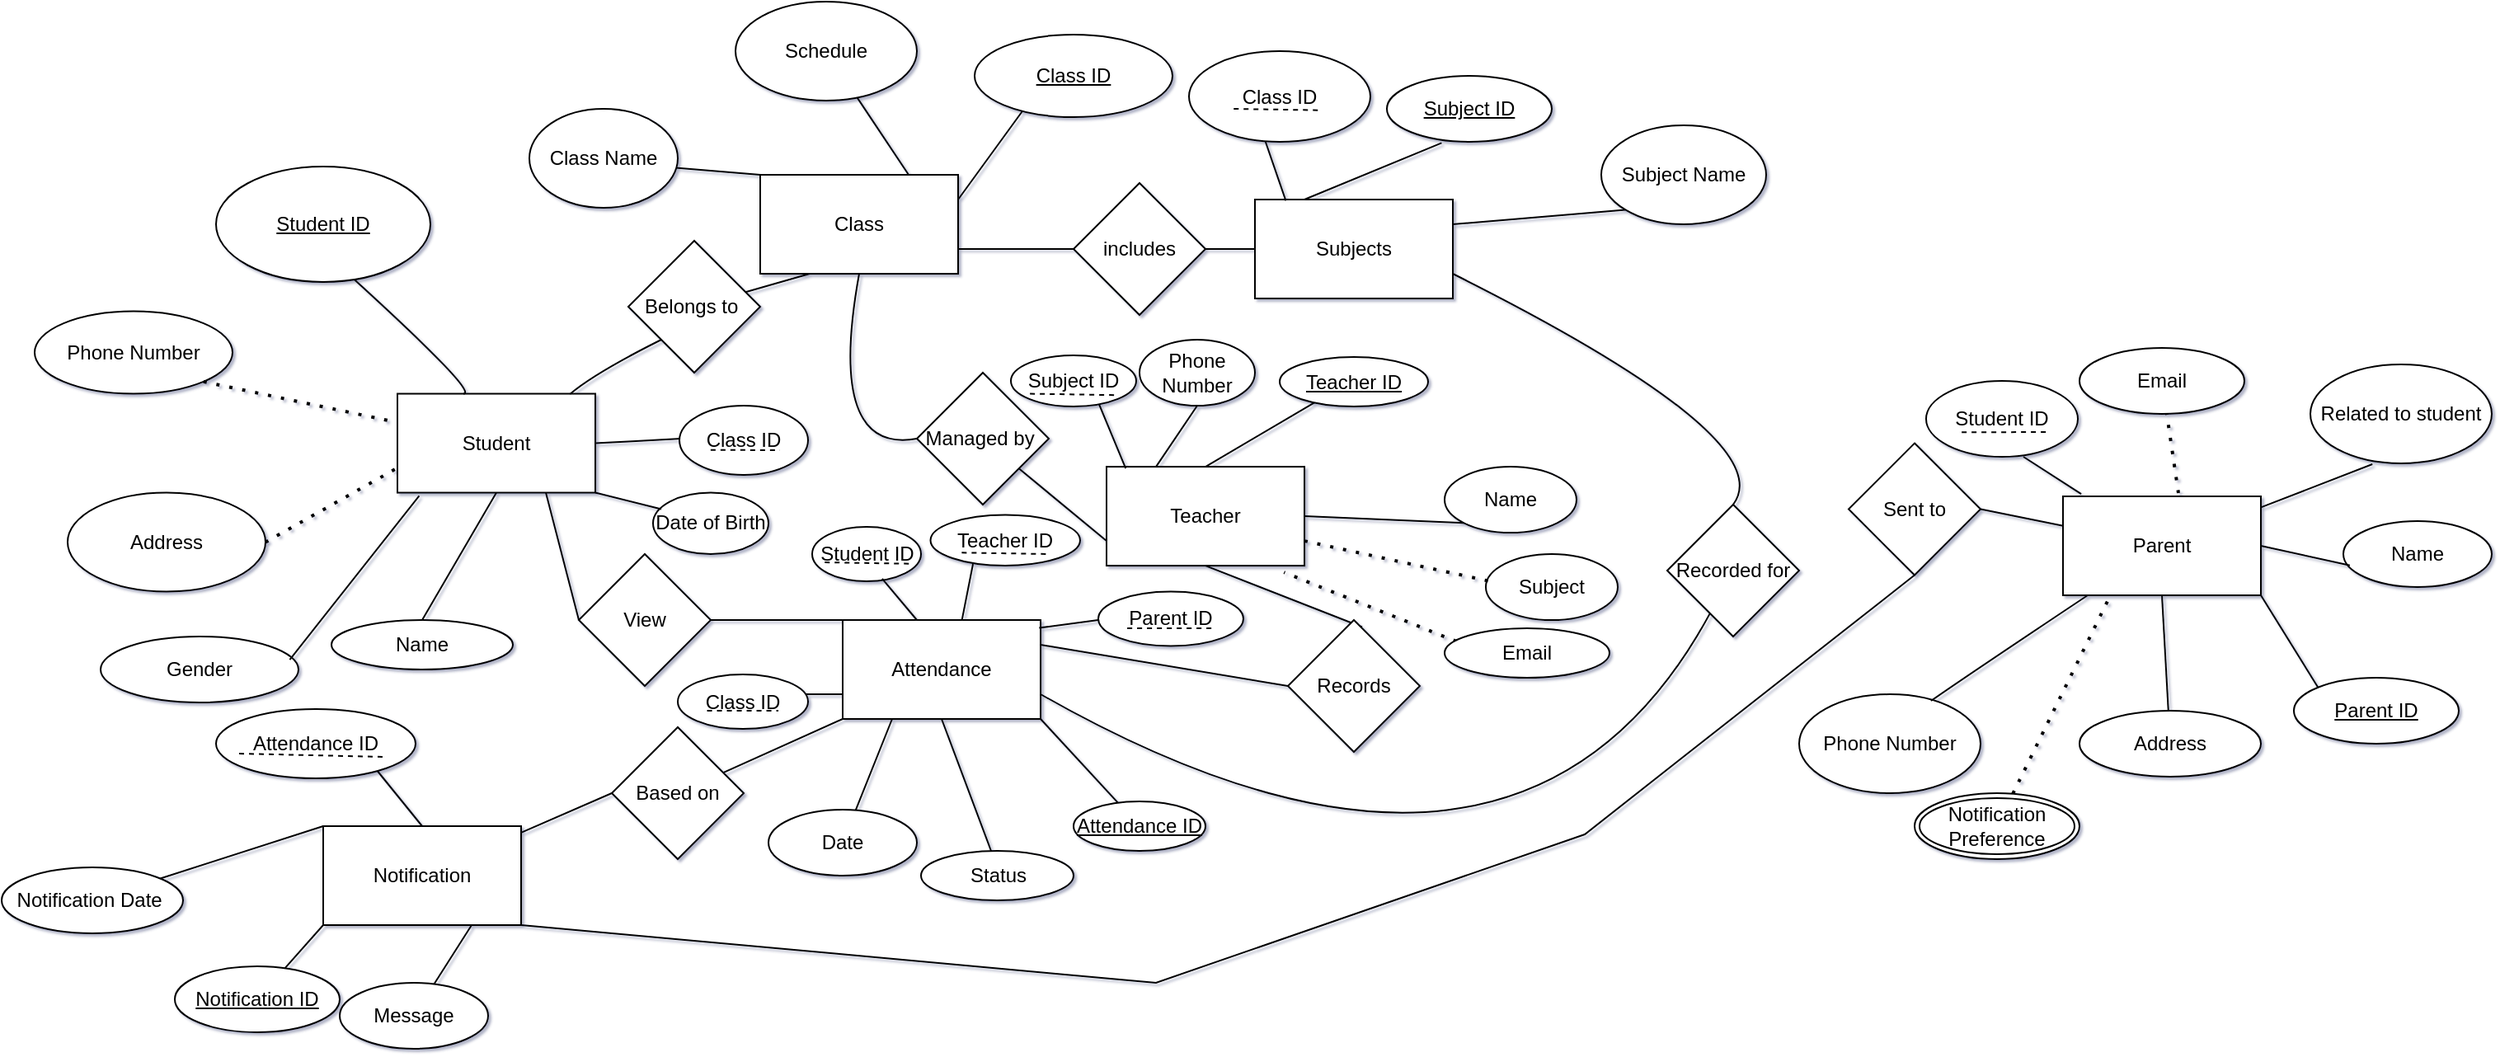 <mxfile version="25.0.1">
  <diagram id="R2lEEEUBdFMjLlhIrx00" name="Page-1">
    <mxGraphModel dx="1400" dy="1383" grid="1" gridSize="11" guides="1" tooltips="1" connect="1" arrows="1" fold="1" page="1" pageScale="1" pageWidth="1100" pageHeight="850" background="#ffffff" math="0" shadow="1" extFonts="Permanent Marker^https://fonts.googleapis.com/css?family=Permanent+Marker">
      <root>
        <mxCell id="0" />
        <mxCell id="1" parent="0" />
        <mxCell id="vnztrK7J7rnF9cLqEmY3-1" value="Student" style="rounded=0;whiteSpace=wrap;html=1;" parent="1" vertex="1">
          <mxGeometry x="400" y="-247.23" width="120" height="60" as="geometry" />
        </mxCell>
        <mxCell id="vnztrK7J7rnF9cLqEmY3-3" value="Gender" style="ellipse;whiteSpace=wrap;html=1;" parent="1" vertex="1">
          <mxGeometry x="220" y="-100" width="120" height="40" as="geometry" />
        </mxCell>
        <mxCell id="vnztrK7J7rnF9cLqEmY3-4" value="Name" style="ellipse;whiteSpace=wrap;html=1;" parent="1" vertex="1">
          <mxGeometry x="360" y="-110" width="110" height="30" as="geometry" />
        </mxCell>
        <mxCell id="vnztrK7J7rnF9cLqEmY3-5" value="Address" style="ellipse;whiteSpace=wrap;html=1;" parent="1" vertex="1">
          <mxGeometry x="200" y="-187.23" width="120" height="60" as="geometry" />
        </mxCell>
        <mxCell id="vnztrK7J7rnF9cLqEmY3-8" value="Date of Birth" style="ellipse;whiteSpace=wrap;html=1;" parent="1" vertex="1">
          <mxGeometry x="555" y="-187.23" width="70" height="37.23" as="geometry" />
        </mxCell>
        <mxCell id="vnztrK7J7rnF9cLqEmY3-13" value="" style="endArrow=none;html=1;rounded=0;fontSize=12;startSize=8;endSize=8;curved=1;entryX=0.956;entryY=0.351;entryDx=0;entryDy=0;entryPerimeter=0;exitX=0.11;exitY=1.031;exitDx=0;exitDy=0;exitPerimeter=0;" parent="1" source="vnztrK7J7rnF9cLqEmY3-1" target="vnztrK7J7rnF9cLqEmY3-3" edge="1">
          <mxGeometry width="50" height="50" relative="1" as="geometry">
            <mxPoint x="620" y="240" as="sourcePoint" />
            <mxPoint x="670" y="190" as="targetPoint" />
          </mxGeometry>
        </mxCell>
        <mxCell id="vnztrK7J7rnF9cLqEmY3-14" value="" style="endArrow=none;html=1;rounded=0;fontSize=12;startSize=8;endSize=8;curved=1;" parent="1" edge="1">
          <mxGeometry width="50" height="50" relative="1" as="geometry">
            <mxPoint x="370" y="-320" as="sourcePoint" />
            <mxPoint x="440" y="-247.23" as="targetPoint" />
            <Array as="points">
              <mxPoint x="450" y="-247.23" />
            </Array>
          </mxGeometry>
        </mxCell>
        <mxCell id="vnztrK7J7rnF9cLqEmY3-16" value="" style="endArrow=none;html=1;rounded=0;fontSize=12;startSize=8;endSize=8;curved=1;entryX=0.5;entryY=0;entryDx=0;entryDy=0;exitX=0.5;exitY=1;exitDx=0;exitDy=0;" parent="1" source="vnztrK7J7rnF9cLqEmY3-1" target="vnztrK7J7rnF9cLqEmY3-4" edge="1">
          <mxGeometry width="50" height="50" relative="1" as="geometry">
            <mxPoint x="620" y="240" as="sourcePoint" />
            <mxPoint x="660" y="190" as="targetPoint" />
          </mxGeometry>
        </mxCell>
        <mxCell id="vnztrK7J7rnF9cLqEmY3-22" value="Class" style="rounded=0;whiteSpace=wrap;html=1;" parent="1" vertex="1">
          <mxGeometry x="620" y="-380.0" width="120" height="60" as="geometry" />
        </mxCell>
        <mxCell id="vnztrK7J7rnF9cLqEmY3-25" value="Managed by&amp;nbsp;" style="rhombus;whiteSpace=wrap;html=1;" parent="1" vertex="1">
          <mxGeometry x="715" y="-260" width="80" height="80" as="geometry" />
        </mxCell>
        <mxCell id="vnztrK7J7rnF9cLqEmY3-26" value="" style="endArrow=none;html=1;rounded=0;fontSize=12;startSize=8;endSize=8;curved=1;entryX=0.5;entryY=1;entryDx=0;entryDy=0;exitX=0;exitY=0.5;exitDx=0;exitDy=0;" parent="1" source="vnztrK7J7rnF9cLqEmY3-25" target="vnztrK7J7rnF9cLqEmY3-22" edge="1">
          <mxGeometry width="50" height="50" relative="1" as="geometry">
            <mxPoint x="710" y="-220" as="sourcePoint" />
            <mxPoint x="1090" y="100" as="targetPoint" />
            <Array as="points">
              <mxPoint x="660" y="-210" />
            </Array>
          </mxGeometry>
        </mxCell>
        <mxCell id="vnztrK7J7rnF9cLqEmY3-27" value="Teacher" style="rounded=0;whiteSpace=wrap;html=1;" parent="1" vertex="1">
          <mxGeometry x="830" y="-202.96" width="120" height="60" as="geometry" />
        </mxCell>
        <mxCell id="vnztrK7J7rnF9cLqEmY3-34" value="Subjects" style="rounded=0;whiteSpace=wrap;html=1;" parent="1" vertex="1">
          <mxGeometry x="920" y="-365" width="120" height="60" as="geometry" />
        </mxCell>
        <mxCell id="vnztrK7J7rnF9cLqEmY3-35" value="" style="endArrow=none;html=1;rounded=0;fontSize=12;startSize=8;endSize=8;curved=1;entryX=0.5;entryY=1;entryDx=0;entryDy=0;exitX=0.5;exitY=0;exitDx=0;exitDy=0;" parent="1" target="vnztrK7J7rnF9cLqEmY3-27" edge="1">
          <mxGeometry width="50" height="50" relative="1" as="geometry">
            <mxPoint x="985" y="-105.73" as="sourcePoint" />
            <mxPoint x="1005" y="54.27" as="targetPoint" />
          </mxGeometry>
        </mxCell>
        <mxCell id="vnztrK7J7rnF9cLqEmY3-36" value="Records" style="rhombus;whiteSpace=wrap;html=1;" parent="1" vertex="1">
          <mxGeometry x="940" y="-110" width="80" height="80" as="geometry" />
        </mxCell>
        <mxCell id="vnztrK7J7rnF9cLqEmY3-39" value="Attendance" style="rounded=0;whiteSpace=wrap;html=1;" parent="1" vertex="1">
          <mxGeometry x="670" y="-110" width="120" height="60" as="geometry" />
        </mxCell>
        <mxCell id="vnztrK7J7rnF9cLqEmY3-43" value="View" style="rhombus;whiteSpace=wrap;html=1;" parent="1" vertex="1">
          <mxGeometry x="510" y="-150" width="80" height="80" as="geometry" />
        </mxCell>
        <mxCell id="vnztrK7J7rnF9cLqEmY3-49" value="" style="endArrow=none;html=1;rounded=0;fontSize=12;startSize=8;endSize=8;curved=1;exitX=1;exitY=0.75;exitDx=0;exitDy=0;" parent="1" source="vnztrK7J7rnF9cLqEmY3-39" target="vnztrK7J7rnF9cLqEmY3-50" edge="1">
          <mxGeometry width="50" height="50" relative="1" as="geometry">
            <mxPoint x="880" y="540" as="sourcePoint" />
            <mxPoint x="1370" y="410" as="targetPoint" />
            <Array as="points">
              <mxPoint x="1080" y="100" />
            </Array>
          </mxGeometry>
        </mxCell>
        <mxCell id="vnztrK7J7rnF9cLqEmY3-50" value="Recorded for" style="rhombus;whiteSpace=wrap;html=1;" parent="1" vertex="1">
          <mxGeometry x="1170" y="-180" width="80" height="80" as="geometry" />
        </mxCell>
        <mxCell id="vnztrK7J7rnF9cLqEmY3-54" value="" style="endArrow=none;html=1;rounded=0;fontSize=12;startSize=8;endSize=8;curved=1;entryX=0;entryY=1;entryDx=0;entryDy=0;exitX=0.872;exitY=0.003;exitDx=0;exitDy=0;exitPerimeter=0;" parent="1" source="vnztrK7J7rnF9cLqEmY3-1" target="vnztrK7J7rnF9cLqEmY3-19" edge="1">
          <mxGeometry width="50" height="50" relative="1" as="geometry">
            <mxPoint x="510" y="-250" as="sourcePoint" />
            <mxPoint x="810" y="-40" as="targetPoint" />
            <Array as="points">
              <mxPoint x="520" y="-260" />
            </Array>
          </mxGeometry>
        </mxCell>
        <mxCell id="vnztrK7J7rnF9cLqEmY3-55" value="" style="endArrow=none;html=1;rounded=0;fontSize=12;startSize=8;endSize=8;curved=1;entryX=0;entryY=0;entryDx=0;entryDy=0;" parent="1" target="vnztrK7J7rnF9cLqEmY3-22" edge="1">
          <mxGeometry width="50" height="50" relative="1" as="geometry">
            <mxPoint x="500" y="-390" as="sourcePoint" />
            <mxPoint x="1170" y="-80" as="targetPoint" />
          </mxGeometry>
        </mxCell>
        <mxCell id="vnztrK7J7rnF9cLqEmY3-56" value="Class Name" style="ellipse;whiteSpace=wrap;html=1;" parent="1" vertex="1">
          <mxGeometry x="480" y="-420" width="90" height="60" as="geometry" />
        </mxCell>
        <mxCell id="vnztrK7J7rnF9cLqEmY3-57" value="" style="endArrow=none;html=1;rounded=0;fontSize=12;startSize=8;endSize=8;curved=1;exitX=0.75;exitY=0;exitDx=0;exitDy=0;" parent="1" source="vnztrK7J7rnF9cLqEmY3-22" target="vnztrK7J7rnF9cLqEmY3-58" edge="1">
          <mxGeometry width="50" height="50" relative="1" as="geometry">
            <mxPoint x="990" y="-300" as="sourcePoint" />
            <mxPoint x="670" y="-470" as="targetPoint" />
          </mxGeometry>
        </mxCell>
        <mxCell id="vnztrK7J7rnF9cLqEmY3-58" value="Schedule" style="ellipse;whiteSpace=wrap;html=1;" parent="1" vertex="1">
          <mxGeometry x="605" y="-485" width="110" height="60" as="geometry" />
        </mxCell>
        <mxCell id="vnztrK7J7rnF9cLqEmY3-59" value="" style="endArrow=none;html=1;rounded=0;fontSize=12;startSize=8;endSize=8;curved=1;exitX=1;exitY=0.25;exitDx=0;exitDy=0;" parent="1" source="vnztrK7J7rnF9cLqEmY3-22" edge="1">
          <mxGeometry width="50" height="50" relative="1" as="geometry">
            <mxPoint x="970" y="-240" as="sourcePoint" />
            <mxPoint x="780" y="-420" as="targetPoint" />
          </mxGeometry>
        </mxCell>
        <mxCell id="vnztrK7J7rnF9cLqEmY3-61" value="Class ID" style="ellipse;whiteSpace=wrap;html=1;align=center;fontStyle=4;" parent="1" vertex="1">
          <mxGeometry x="750" y="-465" width="120" height="50" as="geometry" />
        </mxCell>
        <mxCell id="vnztrK7J7rnF9cLqEmY3-63" value="Name" style="ellipse;whiteSpace=wrap;html=1;" parent="1" vertex="1">
          <mxGeometry x="1035" y="-202.96" width="80" height="40" as="geometry" />
        </mxCell>
        <mxCell id="vnztrK7J7rnF9cLqEmY3-65" value="" style="endArrow=none;html=1;rounded=0;fontSize=12;startSize=8;endSize=8;curved=1;exitX=0.5;exitY=0;exitDx=0;exitDy=0;entryX=0.243;entryY=0.907;entryDx=0;entryDy=0;entryPerimeter=0;" parent="1" source="vnztrK7J7rnF9cLqEmY3-27" target="vnztrK7J7rnF9cLqEmY3-66" edge="1">
          <mxGeometry width="50" height="50" relative="1" as="geometry">
            <mxPoint x="1140" y="130.2" as="sourcePoint" />
            <mxPoint x="1017.107" y="-210.003" as="targetPoint" />
          </mxGeometry>
        </mxCell>
        <mxCell id="vnztrK7J7rnF9cLqEmY3-66" value="Teacher ID" style="ellipse;whiteSpace=wrap;html=1;align=center;fontStyle=4;" parent="1" vertex="1">
          <mxGeometry x="935" y="-269.5" width="90" height="30" as="geometry" />
        </mxCell>
        <mxCell id="vnztrK7J7rnF9cLqEmY3-70" value="" style="endArrow=none;html=1;rounded=0;fontSize=12;startSize=8;endSize=8;curved=1;exitX=0.5;exitY=1;exitDx=0;exitDy=0;" parent="1" source="vnztrK7J7rnF9cLqEmY3-39" edge="1">
          <mxGeometry width="50" height="50" relative="1" as="geometry">
            <mxPoint x="700" y="120" as="sourcePoint" />
            <mxPoint x="760" y="30" as="targetPoint" />
          </mxGeometry>
        </mxCell>
        <mxCell id="vnztrK7J7rnF9cLqEmY3-71" value="Status" style="ellipse;whiteSpace=wrap;html=1;" parent="1" vertex="1">
          <mxGeometry x="717.5" y="30" width="92.5" height="30" as="geometry" />
        </mxCell>
        <mxCell id="vnztrK7J7rnF9cLqEmY3-72" value="" style="endArrow=none;html=1;rounded=0;fontSize=12;startSize=8;endSize=8;curved=1;exitX=1;exitY=1;exitDx=0;exitDy=0;exitPerimeter=0;" parent="1" source="vnztrK7J7rnF9cLqEmY3-39" target="vnztrK7J7rnF9cLqEmY3-73" edge="1">
          <mxGeometry width="50" height="50" relative="1" as="geometry">
            <mxPoint x="750" y="510" as="sourcePoint" />
            <mxPoint x="890" y="620" as="targetPoint" />
          </mxGeometry>
        </mxCell>
        <mxCell id="vnztrK7J7rnF9cLqEmY3-73" value="Attendance ID" style="ellipse;whiteSpace=wrap;html=1;align=center;fontStyle=4;" parent="1" vertex="1">
          <mxGeometry x="810" width="80" height="30" as="geometry" />
        </mxCell>
        <mxCell id="vnztrK7J7rnF9cLqEmY3-76" value="Subject Name" style="ellipse;whiteSpace=wrap;html=1;" parent="1" vertex="1">
          <mxGeometry x="1130" y="-410" width="100" height="60" as="geometry" />
        </mxCell>
        <mxCell id="vnztrK7J7rnF9cLqEmY3-78" value="Subject ID" style="ellipse;whiteSpace=wrap;html=1;align=center;fontStyle=4;" parent="1" vertex="1">
          <mxGeometry x="1000" y="-440" width="100" height="40" as="geometry" />
        </mxCell>
        <mxCell id="_Y1D240XSdoRVWE_D-0K-2" value="" style="endArrow=none;html=1;rounded=0;fontSize=12;startSize=8;endSize=8;curved=1;entryX=0.25;entryY=1;entryDx=0;entryDy=0;" parent="1" source="vnztrK7J7rnF9cLqEmY3-19" target="vnztrK7J7rnF9cLqEmY3-22" edge="1">
          <mxGeometry width="50" height="50" relative="1" as="geometry">
            <mxPoint x="540.003" y="-206.377" as="sourcePoint" />
            <mxPoint x="920" y="-240" as="targetPoint" />
          </mxGeometry>
        </mxCell>
        <mxCell id="_Y1D240XSdoRVWE_D-0K-4" value="" style="endArrow=none;html=1;rounded=0;fontSize=12;startSize=8;endSize=8;curved=1;exitX=0;exitY=0.75;exitDx=0;exitDy=0;" parent="1" source="vnztrK7J7rnF9cLqEmY3-27" target="vnztrK7J7rnF9cLqEmY3-25" edge="1">
          <mxGeometry width="50" height="50" relative="1" as="geometry">
            <mxPoint x="1060" y="70" as="sourcePoint" />
            <mxPoint x="1110" y="20" as="targetPoint" />
          </mxGeometry>
        </mxCell>
        <mxCell id="_Y1D240XSdoRVWE_D-0K-5" value="" style="endArrow=none;html=1;rounded=0;fontSize=12;startSize=8;endSize=8;curved=1;entryX=1;entryY=0.75;entryDx=0;entryDy=0;exitX=0.5;exitY=0;exitDx=0;exitDy=0;" parent="1" source="vnztrK7J7rnF9cLqEmY3-50" target="vnztrK7J7rnF9cLqEmY3-34" edge="1">
          <mxGeometry width="50" height="50" relative="1" as="geometry">
            <mxPoint x="1490" y="220" as="sourcePoint" />
            <mxPoint x="1170" y="-300" as="targetPoint" />
            <Array as="points">
              <mxPoint x="1240" y="-220" />
            </Array>
          </mxGeometry>
        </mxCell>
        <mxCell id="_Y1D240XSdoRVWE_D-0K-6" value="" style="endArrow=none;html=1;rounded=0;fontSize=12;startSize=8;endSize=8;curved=1;exitX=1;exitY=0.25;exitDx=0;exitDy=0;entryX=0;entryY=0.5;entryDx=0;entryDy=0;" parent="1" source="vnztrK7J7rnF9cLqEmY3-39" target="vnztrK7J7rnF9cLqEmY3-36" edge="1">
          <mxGeometry width="50" height="50" relative="1" as="geometry">
            <mxPoint x="1000" y="230" as="sourcePoint" />
            <mxPoint x="950" y="-40" as="targetPoint" />
          </mxGeometry>
        </mxCell>
        <mxCell id="_Y1D240XSdoRVWE_D-0K-7" value="" style="endArrow=none;html=1;rounded=0;fontSize=12;startSize=8;endSize=8;curved=1;entryX=0;entryY=0.5;entryDx=0;entryDy=0;exitX=1;exitY=0.5;exitDx=0;exitDy=0;" parent="1" source="vnztrK7J7rnF9cLqEmY3-52" target="vnztrK7J7rnF9cLqEmY3-34" edge="1">
          <mxGeometry width="50" height="50" relative="1" as="geometry">
            <mxPoint x="1010" y="-80" as="sourcePoint" />
            <mxPoint x="1060" y="-130" as="targetPoint" />
          </mxGeometry>
        </mxCell>
        <mxCell id="_Y1D240XSdoRVWE_D-0K-8" value="" style="endArrow=none;html=1;rounded=0;fontSize=12;startSize=8;endSize=8;curved=1;entryX=1;entryY=0.5;entryDx=0;entryDy=0;exitX=0;exitY=0;exitDx=0;exitDy=0;" parent="1" source="vnztrK7J7rnF9cLqEmY3-39" target="vnztrK7J7rnF9cLqEmY3-43" edge="1">
          <mxGeometry width="50" height="50" relative="1" as="geometry">
            <mxPoint x="1010" y="490" as="sourcePoint" />
            <mxPoint x="1060" y="440" as="targetPoint" />
          </mxGeometry>
        </mxCell>
        <mxCell id="_Y1D240XSdoRVWE_D-0K-9" value="" style="endArrow=none;html=1;rounded=0;fontSize=12;startSize=8;endSize=8;curved=1;exitX=0;exitY=1;exitDx=0;exitDy=0;" parent="1" source="vnztrK7J7rnF9cLqEmY3-39" target="_Y1D240XSdoRVWE_D-0K-10" edge="1">
          <mxGeometry width="50" height="50" relative="1" as="geometry">
            <mxPoint x="910" y="440" as="sourcePoint" />
            <mxPoint x="520" y="750" as="targetPoint" />
          </mxGeometry>
        </mxCell>
        <mxCell id="_Y1D240XSdoRVWE_D-0K-10" value="Based on" style="rhombus;whiteSpace=wrap;html=1;" parent="1" vertex="1">
          <mxGeometry x="530" y="-45" width="80" height="80" as="geometry" />
        </mxCell>
        <mxCell id="_Y1D240XSdoRVWE_D-0K-11" value="" style="endArrow=none;html=1;rounded=0;fontSize=12;startSize=8;endSize=8;curved=1;exitX=0;exitY=0.5;exitDx=0;exitDy=0;" parent="1" source="_Y1D240XSdoRVWE_D-0K-10" target="_Y1D240XSdoRVWE_D-0K-12" edge="1">
          <mxGeometry width="50" height="50" relative="1" as="geometry">
            <mxPoint x="910" y="480" as="sourcePoint" />
            <mxPoint x="350" y="790" as="targetPoint" />
          </mxGeometry>
        </mxCell>
        <mxCell id="_Y1D240XSdoRVWE_D-0K-12" value="Notification" style="rounded=0;whiteSpace=wrap;html=1;" parent="1" vertex="1">
          <mxGeometry x="355" y="15" width="120" height="60" as="geometry" />
        </mxCell>
        <mxCell id="_Y1D240XSdoRVWE_D-0K-13" value="" style="endArrow=none;html=1;rounded=0;fontSize=12;startSize=8;endSize=8;curved=1;exitX=0;exitY=0;exitDx=0;exitDy=0;" parent="1" source="_Y1D240XSdoRVWE_D-0K-12" target="_Y1D240XSdoRVWE_D-0K-14" edge="1">
          <mxGeometry width="50" height="50" relative="1" as="geometry">
            <mxPoint x="910" y="540" as="sourcePoint" />
            <mxPoint x="290" y="690" as="targetPoint" />
          </mxGeometry>
        </mxCell>
        <mxCell id="_Y1D240XSdoRVWE_D-0K-14" value="Notification Date&amp;nbsp;" style="ellipse;whiteSpace=wrap;html=1;" parent="1" vertex="1">
          <mxGeometry x="160" y="40" width="110" height="40" as="geometry" />
        </mxCell>
        <mxCell id="_Y1D240XSdoRVWE_D-0K-15" value="" style="endArrow=none;html=1;rounded=0;fontSize=12;startSize=8;endSize=8;curved=1;exitX=0;exitY=1;exitDx=0;exitDy=0;" parent="1" source="_Y1D240XSdoRVWE_D-0K-12" target="oq9P-T5ThaChLK0nFOGU-15" edge="1">
          <mxGeometry width="50" height="50" relative="1" as="geometry">
            <mxPoint x="910" y="540" as="sourcePoint" />
            <mxPoint x="219.036" y="471.808" as="targetPoint" />
          </mxGeometry>
        </mxCell>
        <mxCell id="_Y1D240XSdoRVWE_D-0K-18" value="Phone Number" style="ellipse;whiteSpace=wrap;html=1;" parent="1" vertex="1">
          <mxGeometry x="1250" y="-65" width="110" height="60" as="geometry" />
        </mxCell>
        <mxCell id="oq9P-T5ThaChLK0nFOGU-2" value="" style="endArrow=none;html=1;rounded=0;fontSize=12;startSize=8;endSize=8;curved=1;entryX=0;entryY=0.5;entryDx=0;entryDy=0;exitX=1;exitY=1;exitDx=0;exitDy=0;" parent="1" source="vnztrK7J7rnF9cLqEmY3-1" edge="1">
          <mxGeometry width="50" height="50" relative="1" as="geometry">
            <mxPoint x="590.003" y="-253.607" as="sourcePoint" />
            <mxPoint x="560" y="-177.23" as="targetPoint" />
          </mxGeometry>
        </mxCell>
        <mxCell id="vnztrK7J7rnF9cLqEmY3-19" value="Belongs to&amp;nbsp;" style="rhombus;whiteSpace=wrap;html=1;" parent="1" vertex="1">
          <mxGeometry x="540" y="-340.0" width="80" height="80" as="geometry" />
        </mxCell>
        <mxCell id="vnztrK7J7rnF9cLqEmY3-53" value="Student ID" style="ellipse;whiteSpace=wrap;html=1;align=center;fontStyle=4;" parent="1" vertex="1">
          <mxGeometry x="290" y="-385" width="130" height="70" as="geometry" />
        </mxCell>
        <mxCell id="oq9P-T5ThaChLK0nFOGU-5" value="" style="endArrow=none;html=1;rounded=0;fontSize=12;startSize=8;endSize=8;curved=1;exitX=1;exitY=0.75;exitDx=0;exitDy=0;" parent="1" source="vnztrK7J7rnF9cLqEmY3-22" target="vnztrK7J7rnF9cLqEmY3-52" edge="1">
          <mxGeometry width="50" height="50" relative="1" as="geometry">
            <mxPoint x="740" y="-335" as="sourcePoint" />
            <mxPoint x="930" y="-350" as="targetPoint" />
            <Array as="points" />
          </mxGeometry>
        </mxCell>
        <mxCell id="vnztrK7J7rnF9cLqEmY3-52" value="includes" style="rhombus;whiteSpace=wrap;html=1;" parent="1" vertex="1">
          <mxGeometry x="810" y="-375" width="80" height="80" as="geometry" />
        </mxCell>
        <mxCell id="oq9P-T5ThaChLK0nFOGU-7" style="edgeStyle=none;curved=1;rounded=0;orthogonalLoop=1;jettySize=auto;html=1;exitX=0.5;exitY=0;exitDx=0;exitDy=0;fontSize=12;startSize=8;endSize=8;" parent="1" source="vnztrK7J7rnF9cLqEmY3-76" target="vnztrK7J7rnF9cLqEmY3-76" edge="1">
          <mxGeometry relative="1" as="geometry" />
        </mxCell>
        <mxCell id="oq9P-T5ThaChLK0nFOGU-8" value="" style="endArrow=none;html=1;rounded=0;fontSize=12;startSize=8;endSize=8;curved=1;entryX=0.332;entryY=1.017;entryDx=0;entryDy=0;entryPerimeter=0;exitX=0.25;exitY=0;exitDx=0;exitDy=0;" parent="1" source="vnztrK7J7rnF9cLqEmY3-34" target="vnztrK7J7rnF9cLqEmY3-78" edge="1">
          <mxGeometry width="50" height="50" relative="1" as="geometry">
            <mxPoint x="1100" y="-355" as="sourcePoint" />
            <mxPoint x="960" y="-320" as="targetPoint" />
          </mxGeometry>
        </mxCell>
        <mxCell id="oq9P-T5ThaChLK0nFOGU-9" value="" style="endArrow=none;html=1;rounded=0;fontSize=12;startSize=8;endSize=8;curved=1;entryX=0;entryY=1;entryDx=0;entryDy=0;exitX=1;exitY=0.25;exitDx=0;exitDy=0;" parent="1" source="vnztrK7J7rnF9cLqEmY3-34" target="vnztrK7J7rnF9cLqEmY3-76" edge="1">
          <mxGeometry width="50" height="50" relative="1" as="geometry">
            <mxPoint x="910" y="-270" as="sourcePoint" />
            <mxPoint x="960" y="-320" as="targetPoint" />
          </mxGeometry>
        </mxCell>
        <mxCell id="oq9P-T5ThaChLK0nFOGU-10" value="Phone Number" style="ellipse;whiteSpace=wrap;html=1;" parent="1" vertex="1">
          <mxGeometry x="850" y="-280" width="70" height="40" as="geometry" />
        </mxCell>
        <mxCell id="oq9P-T5ThaChLK0nFOGU-11" value="" style="endArrow=none;html=1;rounded=0;fontSize=12;startSize=8;endSize=8;curved=1;entryX=0.25;entryY=0;entryDx=0;entryDy=0;exitX=0.5;exitY=1;exitDx=0;exitDy=0;" parent="1" source="oq9P-T5ThaChLK0nFOGU-10" target="vnztrK7J7rnF9cLqEmY3-27" edge="1">
          <mxGeometry width="50" height="50" relative="1" as="geometry">
            <mxPoint x="910" y="80" as="sourcePoint" />
            <mxPoint x="960" y="30" as="targetPoint" />
          </mxGeometry>
        </mxCell>
        <mxCell id="oq9P-T5ThaChLK0nFOGU-13" value="Message" style="ellipse;whiteSpace=wrap;html=1;" parent="1" vertex="1">
          <mxGeometry x="365" y="110" width="90" height="40" as="geometry" />
        </mxCell>
        <mxCell id="oq9P-T5ThaChLK0nFOGU-14" value="" style="endArrow=none;html=1;rounded=0;fontSize=12;startSize=8;endSize=8;curved=1;entryX=0.75;entryY=1;entryDx=0;entryDy=0;" parent="1" source="oq9P-T5ThaChLK0nFOGU-13" target="_Y1D240XSdoRVWE_D-0K-12" edge="1">
          <mxGeometry width="50" height="50" relative="1" as="geometry">
            <mxPoint x="910" y="340" as="sourcePoint" />
            <mxPoint x="960" y="290" as="targetPoint" />
          </mxGeometry>
        </mxCell>
        <mxCell id="oq9P-T5ThaChLK0nFOGU-15" value="Notification ID" style="ellipse;whiteSpace=wrap;html=1;align=center;fontStyle=4;" parent="1" vertex="1">
          <mxGeometry x="265" y="100" width="100" height="40" as="geometry" />
        </mxCell>
        <mxCell id="oq9P-T5ThaChLK0nFOGU-17" value="Sent to" style="rhombus;whiteSpace=wrap;html=1;" parent="1" vertex="1">
          <mxGeometry x="1280" y="-217.23" width="80" height="80" as="geometry" />
        </mxCell>
        <mxCell id="oq9P-T5ThaChLK0nFOGU-18" value="" style="endArrow=none;html=1;rounded=0;fontSize=12;startSize=8;endSize=8;curved=1;exitX=1;exitY=0.5;exitDx=0;exitDy=0;" parent="1" source="oq9P-T5ThaChLK0nFOGU-17" target="oq9P-T5ThaChLK0nFOGU-19" edge="1">
          <mxGeometry width="50" height="50" relative="1" as="geometry">
            <mxPoint x="1920" y="-100" as="sourcePoint" />
            <mxPoint x="1690" y="-30" as="targetPoint" />
          </mxGeometry>
        </mxCell>
        <mxCell id="oq9P-T5ThaChLK0nFOGU-19" value="Parent" style="rounded=0;whiteSpace=wrap;html=1;" parent="1" vertex="1">
          <mxGeometry x="1410" y="-185" width="120" height="60" as="geometry" />
        </mxCell>
        <mxCell id="oq9P-T5ThaChLK0nFOGU-20" value="Name" style="ellipse;whiteSpace=wrap;html=1;" parent="1" vertex="1">
          <mxGeometry x="1580" y="-170" width="90" height="40" as="geometry" />
        </mxCell>
        <mxCell id="oq9P-T5ThaChLK0nFOGU-21" value="" style="endArrow=none;html=1;rounded=0;fontSize=12;startSize=8;endSize=8;curved=1;exitX=1;exitY=0.5;exitDx=0;exitDy=0;entryX=0.044;entryY=0.672;entryDx=0;entryDy=0;entryPerimeter=0;" parent="1" source="oq9P-T5ThaChLK0nFOGU-19" target="oq9P-T5ThaChLK0nFOGU-20" edge="1">
          <mxGeometry width="50" height="50" relative="1" as="geometry">
            <mxPoint x="1710" y="-105" as="sourcePoint" />
            <mxPoint x="1760" y="-155" as="targetPoint" />
          </mxGeometry>
        </mxCell>
        <mxCell id="oq9P-T5ThaChLK0nFOGU-22" value="Parent ID" style="ellipse;whiteSpace=wrap;html=1;align=center;fontStyle=4;" parent="1" vertex="1">
          <mxGeometry x="1550" y="-75" width="100" height="40" as="geometry" />
        </mxCell>
        <mxCell id="oq9P-T5ThaChLK0nFOGU-23" value="" style="endArrow=none;html=1;rounded=0;fontSize=12;startSize=8;endSize=8;curved=1;exitX=1;exitY=1;exitDx=0;exitDy=0;entryX=0;entryY=0;entryDx=0;entryDy=0;" parent="1" source="oq9P-T5ThaChLK0nFOGU-19" target="oq9P-T5ThaChLK0nFOGU-22" edge="1">
          <mxGeometry width="50" height="50" relative="1" as="geometry">
            <mxPoint x="1710" y="-105" as="sourcePoint" />
            <mxPoint x="1760" y="-155" as="targetPoint" />
          </mxGeometry>
        </mxCell>
        <mxCell id="oq9P-T5ThaChLK0nFOGU-24" value="" style="endArrow=none;html=1;rounded=0;fontSize=12;startSize=8;endSize=8;curved=1;" parent="1" target="oq9P-T5ThaChLK0nFOGU-19" edge="1">
          <mxGeometry width="50" height="50" relative="1" as="geometry">
            <mxPoint x="1330" y="-61" as="sourcePoint" />
            <mxPoint x="1710" y="175" as="targetPoint" />
            <Array as="points">
              <mxPoint x="1350" y="-75" />
            </Array>
          </mxGeometry>
        </mxCell>
        <mxCell id="oq9P-T5ThaChLK0nFOGU-25" value="Address" style="ellipse;whiteSpace=wrap;html=1;" parent="1" vertex="1">
          <mxGeometry x="1420" y="-55" width="110" height="40" as="geometry" />
        </mxCell>
        <mxCell id="oq9P-T5ThaChLK0nFOGU-26" value="" style="endArrow=none;html=1;rounded=0;fontSize=12;startSize=8;endSize=8;curved=1;entryX=0.5;entryY=1;entryDx=0;entryDy=0;" parent="1" source="oq9P-T5ThaChLK0nFOGU-25" target="oq9P-T5ThaChLK0nFOGU-19" edge="1">
          <mxGeometry width="50" height="50" relative="1" as="geometry">
            <mxPoint x="1660" y="85" as="sourcePoint" />
            <mxPoint x="1710" y="35" as="targetPoint" />
          </mxGeometry>
        </mxCell>
        <mxCell id="oq9P-T5ThaChLK0nFOGU-28" value="Related to student" style="ellipse;whiteSpace=wrap;html=1;" parent="1" vertex="1">
          <mxGeometry x="1560" y="-265" width="110" height="60" as="geometry" />
        </mxCell>
        <mxCell id="oq9P-T5ThaChLK0nFOGU-29" value="" style="endArrow=none;html=1;rounded=0;fontSize=12;startSize=8;endSize=8;curved=1;entryX=0.342;entryY=1.008;entryDx=0;entryDy=0;entryPerimeter=0;" parent="1" source="oq9P-T5ThaChLK0nFOGU-19" target="oq9P-T5ThaChLK0nFOGU-28" edge="1">
          <mxGeometry width="50" height="50" relative="1" as="geometry">
            <mxPoint x="1640" y="255" as="sourcePoint" />
            <mxPoint x="1690" y="205" as="targetPoint" />
          </mxGeometry>
        </mxCell>
        <mxCell id="oq9P-T5ThaChLK0nFOGU-32" value="" style="endArrow=none;dashed=1;html=1;dashPattern=1 3;strokeWidth=2;rounded=0;fontSize=12;startSize=8;endSize=8;curved=1;entryX=0.25;entryY=1;entryDx=0;entryDy=0;" parent="1" source="oq9P-T5ThaChLK0nFOGU-33" edge="1">
          <mxGeometry width="50" height="50" relative="1" as="geometry">
            <mxPoint x="1410.0" y="121.8" as="sourcePoint" />
            <mxPoint x="1438.76" y="-125" as="targetPoint" />
          </mxGeometry>
        </mxCell>
        <mxCell id="oq9P-T5ThaChLK0nFOGU-33" value="Notification Preference" style="ellipse;shape=doubleEllipse;margin=3;whiteSpace=wrap;html=1;align=center;" parent="1" vertex="1">
          <mxGeometry x="1320" y="-5" width="100" height="40" as="geometry" />
        </mxCell>
        <mxCell id="oq9P-T5ThaChLK0nFOGU-34" value="" style="endArrow=none;dashed=1;html=1;dashPattern=1 3;strokeWidth=2;rounded=0;fontSize=12;startSize=8;endSize=8;curved=1;entryX=0.897;entryY=1.068;entryDx=0;entryDy=0;entryPerimeter=0;" parent="1" target="vnztrK7J7rnF9cLqEmY3-27" edge="1">
          <mxGeometry width="50" height="50" relative="1" as="geometry">
            <mxPoint x="1042.151" y="-97.039" as="sourcePoint" />
            <mxPoint x="885" y="104.27" as="targetPoint" />
          </mxGeometry>
        </mxCell>
        <mxCell id="oq9P-T5ThaChLK0nFOGU-37" value="" style="endArrow=none;html=1;rounded=0;fontSize=12;startSize=8;endSize=8;curved=1;entryX=0;entryY=1;entryDx=0;entryDy=0;exitX=1;exitY=0.5;exitDx=0;exitDy=0;" parent="1" source="vnztrK7J7rnF9cLqEmY3-27" target="vnztrK7J7rnF9cLqEmY3-63" edge="1">
          <mxGeometry width="50" height="50" relative="1" as="geometry">
            <mxPoint x="835" y="154.27" as="sourcePoint" />
            <mxPoint x="885" y="104.27" as="targetPoint" />
          </mxGeometry>
        </mxCell>
        <mxCell id="oq9P-T5ThaChLK0nFOGU-38" value="Subject" style="ellipse;whiteSpace=wrap;html=1;" parent="1" vertex="1">
          <mxGeometry x="1060" y="-150" width="80" height="40" as="geometry" />
        </mxCell>
        <mxCell id="oq9P-T5ThaChLK0nFOGU-39" value="" style="endArrow=none;dashed=1;html=1;dashPattern=1 3;strokeWidth=2;rounded=0;fontSize=12;startSize=8;endSize=8;curved=1;entryX=0;entryY=0.5;entryDx=0;entryDy=0;exitX=1;exitY=0.75;exitDx=0;exitDy=0;" parent="1" source="vnztrK7J7rnF9cLqEmY3-27" edge="1">
          <mxGeometry width="50" height="50" relative="1" as="geometry">
            <mxPoint x="835" y="154.27" as="sourcePoint" />
            <mxPoint x="1065" y="-132.96" as="targetPoint" />
          </mxGeometry>
        </mxCell>
        <mxCell id="oq9P-T5ThaChLK0nFOGU-41" value="" style="endArrow=none;dashed=1;html=1;dashPattern=1 3;strokeWidth=2;rounded=0;fontSize=12;startSize=8;endSize=8;curved=1;exitX=1;exitY=0.5;exitDx=0;exitDy=0;entryX=0;entryY=0.75;entryDx=0;entryDy=0;" parent="1" source="vnztrK7J7rnF9cLqEmY3-5" target="vnztrK7J7rnF9cLqEmY3-1" edge="1">
          <mxGeometry width="50" height="50" relative="1" as="geometry">
            <mxPoint x="930" y="-167.23" as="sourcePoint" />
            <mxPoint x="980" y="-217.23" as="targetPoint" />
          </mxGeometry>
        </mxCell>
        <mxCell id="oq9P-T5ThaChLK0nFOGU-42" value="Phone Number" style="ellipse;whiteSpace=wrap;html=1;" parent="1" vertex="1">
          <mxGeometry x="180" y="-297.23" width="120" height="50" as="geometry" />
        </mxCell>
        <mxCell id="oq9P-T5ThaChLK0nFOGU-43" value="" style="endArrow=none;dashed=1;html=1;dashPattern=1 3;strokeWidth=2;rounded=0;fontSize=12;startSize=8;endSize=8;curved=1;exitX=1;exitY=1;exitDx=0;exitDy=0;" parent="1" source="oq9P-T5ThaChLK0nFOGU-42" target="vnztrK7J7rnF9cLqEmY3-1" edge="1">
          <mxGeometry width="50" height="50" relative="1" as="geometry">
            <mxPoint x="930" y="-167.23" as="sourcePoint" />
            <mxPoint x="980" y="-217.23" as="targetPoint" />
          </mxGeometry>
        </mxCell>
        <mxCell id="oq9P-T5ThaChLK0nFOGU-44" value="" style="endArrow=none;dashed=1;html=1;dashPattern=1 3;strokeWidth=2;rounded=0;fontSize=12;startSize=8;endSize=8;curved=1;" parent="1" target="oq9P-T5ThaChLK0nFOGU-45" edge="1">
          <mxGeometry width="50" height="50" relative="1" as="geometry">
            <mxPoint x="1480" y="-187" as="sourcePoint" />
            <mxPoint x="1610" y="-115" as="targetPoint" />
          </mxGeometry>
        </mxCell>
        <mxCell id="oq9P-T5ThaChLK0nFOGU-45" value="Email" style="ellipse;whiteSpace=wrap;html=1;" parent="1" vertex="1">
          <mxGeometry x="1420" y="-275" width="100" height="40" as="geometry" />
        </mxCell>
        <mxCell id="oq9P-T5ThaChLK0nFOGU-48" value="Date" style="ellipse;whiteSpace=wrap;html=1;" parent="1" vertex="1">
          <mxGeometry x="625" y="5" width="90" height="40" as="geometry" />
        </mxCell>
        <mxCell id="oq9P-T5ThaChLK0nFOGU-49" value="" style="endArrow=none;html=1;rounded=0;fontSize=12;startSize=8;endSize=8;curved=1;entryX=0.25;entryY=1;entryDx=0;entryDy=0;" parent="1" source="oq9P-T5ThaChLK0nFOGU-48" target="vnztrK7J7rnF9cLqEmY3-39" edge="1">
          <mxGeometry width="50" height="50" relative="1" as="geometry">
            <mxPoint x="710" as="sourcePoint" />
            <mxPoint x="760" y="-50" as="targetPoint" />
          </mxGeometry>
        </mxCell>
        <mxCell id="oq9P-T5ThaChLK0nFOGU-35" value="Email" style="ellipse;whiteSpace=wrap;html=1;" parent="1" vertex="1">
          <mxGeometry x="1035" y="-105" width="100" height="30" as="geometry" />
        </mxCell>
        <mxCell id="Otpm0oAY3S07ILAwpKGw-1" value="" style="endArrow=none;html=1;rounded=0;exitX=1;exitY=1;exitDx=0;exitDy=0;entryX=0.5;entryY=1;entryDx=0;entryDy=0;" parent="1" source="_Y1D240XSdoRVWE_D-0K-12" target="oq9P-T5ThaChLK0nFOGU-17" edge="1">
          <mxGeometry width="50" height="50" relative="1" as="geometry">
            <mxPoint x="530" y="80" as="sourcePoint" />
            <mxPoint x="1300" y="-80" as="targetPoint" />
            <Array as="points">
              <mxPoint x="860" y="110" />
              <mxPoint x="1120" y="20" />
            </Array>
          </mxGeometry>
        </mxCell>
        <mxCell id="Otpm0oAY3S07ILAwpKGw-2" value="" style="endArrow=none;html=1;rounded=0;entryX=0.75;entryY=1;entryDx=0;entryDy=0;exitX=0;exitY=0.5;exitDx=0;exitDy=0;" parent="1" source="vnztrK7J7rnF9cLqEmY3-43" target="vnztrK7J7rnF9cLqEmY3-1" edge="1">
          <mxGeometry width="50" height="50" relative="1" as="geometry">
            <mxPoint x="760" y="-80" as="sourcePoint" />
            <mxPoint x="810" y="-130" as="targetPoint" />
          </mxGeometry>
        </mxCell>
        <mxCell id="g6puKCK57RPDQebQMlGB-1" value="" style="endArrow=none;html=1;rounded=0;exitX=1;exitY=0.5;exitDx=0;exitDy=0;" edge="1" parent="1" source="vnztrK7J7rnF9cLqEmY3-1">
          <mxGeometry width="50" height="50" relative="1" as="geometry">
            <mxPoint x="715" y="-192" as="sourcePoint" />
            <mxPoint x="572" y="-220" as="targetPoint" />
          </mxGeometry>
        </mxCell>
        <mxCell id="g6puKCK57RPDQebQMlGB-3" value="Class ID" style="ellipse;whiteSpace=wrap;html=1;" vertex="1" parent="1">
          <mxGeometry x="571" y="-240" width="78" height="42" as="geometry" />
        </mxCell>
        <mxCell id="g6puKCK57RPDQebQMlGB-5" value="" style="endArrow=none;dashed=1;html=1;rounded=0;" edge="1" parent="1">
          <mxGeometry width="50" height="50" relative="1" as="geometry">
            <mxPoint x="589.936" y="-213.129" as="sourcePoint" />
            <mxPoint x="632" y="-213" as="targetPoint" />
          </mxGeometry>
        </mxCell>
        <mxCell id="g6puKCK57RPDQebQMlGB-7" value="Student ID" style="ellipse;whiteSpace=wrap;html=1;" vertex="1" parent="1">
          <mxGeometry x="651.5" y="-166.5" width="66" height="33" as="geometry" />
        </mxCell>
        <mxCell id="g6puKCK57RPDQebQMlGB-8" value="" style="endArrow=none;html=1;rounded=0;entryX=0.643;entryY=0.953;entryDx=0;entryDy=0;entryPerimeter=0;" edge="1" parent="1" target="g6puKCK57RPDQebQMlGB-7">
          <mxGeometry width="50" height="50" relative="1" as="geometry">
            <mxPoint x="715" y="-110" as="sourcePoint" />
            <mxPoint x="842" y="-77" as="targetPoint" />
          </mxGeometry>
        </mxCell>
        <mxCell id="g6puKCK57RPDQebQMlGB-9" value="" style="endArrow=none;dashed=1;html=1;rounded=0;exitX=0.287;exitY=0.86;exitDx=0;exitDy=0;exitPerimeter=0;entryX=0.93;entryY=0.739;entryDx=0;entryDy=0;entryPerimeter=0;" edge="1" parent="1">
          <mxGeometry width="50" height="50" relative="1" as="geometry">
            <mxPoint x="659.122" y="-144.96" as="sourcePoint" />
            <mxPoint x="712.0" y="-144.113" as="targetPoint" />
          </mxGeometry>
        </mxCell>
        <mxCell id="g6puKCK57RPDQebQMlGB-11" value="" style="endArrow=none;html=1;rounded=0;entryX=0.602;entryY=0.007;entryDx=0;entryDy=0;entryPerimeter=0;exitX=0.284;exitY=0.967;exitDx=0;exitDy=0;exitPerimeter=0;" edge="1" parent="1" source="g6puKCK57RPDQebQMlGB-13" target="vnztrK7J7rnF9cLqEmY3-39">
          <mxGeometry width="50" height="50" relative="1" as="geometry">
            <mxPoint x="748" y="-143" as="sourcePoint" />
            <mxPoint x="710" y="-88" as="targetPoint" />
          </mxGeometry>
        </mxCell>
        <mxCell id="g6puKCK57RPDQebQMlGB-13" value="Teacher ID" style="ellipse;whiteSpace=wrap;html=1;" vertex="1" parent="1">
          <mxGeometry x="723.25" y="-173.69" width="90.75" height="30.69" as="geometry" />
        </mxCell>
        <mxCell id="g6puKCK57RPDQebQMlGB-15" value="" style="endArrow=none;dashed=1;html=1;rounded=0;exitX=0.287;exitY=0.86;exitDx=0;exitDy=0;exitPerimeter=0;entryX=0.93;entryY=0.739;entryDx=0;entryDy=0;entryPerimeter=0;" edge="1" parent="1">
          <mxGeometry width="50" height="50" relative="1" as="geometry">
            <mxPoint x="742.182" y="-150.85" as="sourcePoint" />
            <mxPoint x="795.06" y="-150.003" as="targetPoint" />
          </mxGeometry>
        </mxCell>
        <mxCell id="g6puKCK57RPDQebQMlGB-16" value="" style="endArrow=none;html=1;rounded=0;entryX=0.993;entryY=0.08;entryDx=0;entryDy=0;entryPerimeter=0;" edge="1" parent="1" target="vnztrK7J7rnF9cLqEmY3-39">
          <mxGeometry width="50" height="50" relative="1" as="geometry">
            <mxPoint x="825" y="-110" as="sourcePoint" />
            <mxPoint x="792" y="-110" as="targetPoint" />
          </mxGeometry>
        </mxCell>
        <mxCell id="g6puKCK57RPDQebQMlGB-17" value="Parent ID" style="ellipse;whiteSpace=wrap;html=1;" vertex="1" parent="1">
          <mxGeometry x="825" y="-127.23" width="88" height="33" as="geometry" />
        </mxCell>
        <mxCell id="g6puKCK57RPDQebQMlGB-18" value="" style="endArrow=none;dashed=1;html=1;rounded=0;exitX=0.287;exitY=0.86;exitDx=0;exitDy=0;exitPerimeter=0;" edge="1" parent="1">
          <mxGeometry width="50" height="50" relative="1" as="geometry">
            <mxPoint x="842.562" y="-105.0" as="sourcePoint" />
            <mxPoint x="895" y="-105" as="targetPoint" />
          </mxGeometry>
        </mxCell>
        <mxCell id="g6puKCK57RPDQebQMlGB-19" value="" style="endArrow=none;html=1;rounded=0;entryX=0;entryY=0.75;entryDx=0;entryDy=0;" edge="1" parent="1" target="vnztrK7J7rnF9cLqEmY3-39">
          <mxGeometry width="50" height="50" relative="1" as="geometry">
            <mxPoint x="627" y="-65" as="sourcePoint" />
            <mxPoint x="660" y="-66" as="targetPoint" />
          </mxGeometry>
        </mxCell>
        <mxCell id="g6puKCK57RPDQebQMlGB-20" value="Class ID" style="ellipse;whiteSpace=wrap;html=1;" vertex="1" parent="1">
          <mxGeometry x="570" y="-77" width="79" height="33" as="geometry" />
        </mxCell>
        <mxCell id="g6puKCK57RPDQebQMlGB-21" value="" style="endArrow=none;dashed=1;html=1;rounded=0;exitX=0.287;exitY=0.86;exitDx=0;exitDy=0;exitPerimeter=0;" edge="1" parent="1">
          <mxGeometry width="50" height="50" relative="1" as="geometry">
            <mxPoint x="587.782" y="-55.0" as="sourcePoint" />
            <mxPoint x="631" y="-55" as="targetPoint" />
          </mxGeometry>
        </mxCell>
        <mxCell id="g6puKCK57RPDQebQMlGB-23" value="" style="endArrow=none;html=1;rounded=0;entryX=0.156;entryY=0.012;entryDx=0;entryDy=0;entryPerimeter=0;" edge="1" parent="1" target="vnztrK7J7rnF9cLqEmY3-34">
          <mxGeometry width="50" height="50" relative="1" as="geometry">
            <mxPoint x="924" y="-407" as="sourcePoint" />
            <mxPoint x="897" y="-209" as="targetPoint" />
          </mxGeometry>
        </mxCell>
        <mxCell id="g6puKCK57RPDQebQMlGB-24" value="Class ID&lt;span style=&quot;color: rgba(0, 0, 0, 0); font-family: monospace; font-size: 0px; text-align: start; text-wrap-mode: nowrap;&quot;&gt;%3CmxGraphModel%3E%3Croot%3E%3CmxCell%20id%3D%220%22%2F%3E%3CmxCell%20id%3D%221%22%20parent%3D%220%22%2F%3E%3CmxCell%20id%3D%222%22%20value%3D%22%22%20style%3D%22endArrow%3Dnone%3Bdashed%3D1%3Bhtml%3D1%3Brounded%3D0%3BexitX%3D0.287%3BexitY%3D0.86%3BexitDx%3D0%3BexitDy%3D0%3BexitPerimeter%3D0%3B%22%20edge%3D%221%22%20parent%3D%221%22%3E%3CmxGeometry%20width%3D%2250%22%20height%3D%2250%22%20relative%3D%221%22%20as%3D%22geometry%22%3E%3CmxPoint%20x%3D%22842.562%22%20y%3D%22-105.0%22%20as%3D%22sourcePoint%22%2F%3E%3CmxPoint%20x%3D%22895%22%20y%3D%22-105%22%20as%3D%22targetPoint%22%2F%3E%3C%2FmxGeometry%3E%3C%2FmxCell%3E%3C%2Froot%3E%3C%2FmxGraphModel%3E&lt;/span&gt;&lt;span style=&quot;color: rgba(0, 0, 0, 0); font-family: monospace; font-size: 0px; text-align: start; text-wrap-mode: nowrap;&quot;&gt;%3CmxGraphModel%3E%3Croot%3E%3CmxCell%20id%3D%220%22%2F%3E%3CmxCell%20id%3D%221%22%20parent%3D%220%22%2F%3E%3CmxCell%20id%3D%222%22%20value%3D%22%22%20style%3D%22endArrow%3Dnone%3Bdashed%3D1%3Bhtml%3D1%3Brounded%3D0%3BexitX%3D0.287%3BexitY%3D0.86%3BexitDx%3D0%3BexitDy%3D0%3BexitPerimeter%3D0%3B%22%20edge%3D%221%22%20parent%3D%221%22%3E%3CmxGeometry%20width%3D%2250%22%20height%3D%2250%22%20relative%3D%221%22%20as%3D%22geometry%22%3E%3CmxPoint%20x%3D%22842.562%22%20y%3D%22-105.0%22%20as%3D%22sourcePoint%22%2F%3E%3CmxPoint%20x%3D%22895%22%20y%3D%22-105%22%20as%3D%22targetPoint%22%2F%3E%3C%2FmxGeometry%3E%3C%2FmxCell%3E%3C%2Froot%3E%3C%2FmxGraphModel%3E&lt;/span&gt;" style="ellipse;whiteSpace=wrap;html=1;" vertex="1" parent="1">
          <mxGeometry x="880" y="-455" width="110" height="55" as="geometry" />
        </mxCell>
        <mxCell id="g6puKCK57RPDQebQMlGB-25" value="" style="endArrow=none;dashed=1;html=1;rounded=0;exitX=0.287;exitY=0.86;exitDx=0;exitDy=0;exitPerimeter=0;entryX=0.93;entryY=0.739;entryDx=0;entryDy=0;entryPerimeter=0;" edge="1" parent="1">
          <mxGeometry width="50" height="50" relative="1" as="geometry">
            <mxPoint x="907.122" y="-420" as="sourcePoint" />
            <mxPoint x="960" y="-419.153" as="targetPoint" />
          </mxGeometry>
        </mxCell>
        <mxCell id="g6puKCK57RPDQebQMlGB-26" value="" style="endArrow=none;html=1;rounded=0;entryX=0.092;entryY=-0.024;entryDx=0;entryDy=0;entryPerimeter=0;" edge="1" parent="1" target="oq9P-T5ThaChLK0nFOGU-19">
          <mxGeometry width="50" height="50" relative="1" as="geometry">
            <mxPoint x="1386" y="-209" as="sourcePoint" />
            <mxPoint x="1337" y="-77" as="targetPoint" />
          </mxGeometry>
        </mxCell>
        <mxCell id="g6puKCK57RPDQebQMlGB-27" value="Student ID" style="ellipse;whiteSpace=wrap;html=1;" vertex="1" parent="1">
          <mxGeometry x="1327" y="-254.96" width="92" height="45.96" as="geometry" />
        </mxCell>
        <mxCell id="g6puKCK57RPDQebQMlGB-29" value="" style="endArrow=none;dashed=1;html=1;rounded=0;exitX=0.287;exitY=0.86;exitDx=0;exitDy=0;exitPerimeter=0;" edge="1" parent="1">
          <mxGeometry width="50" height="50" relative="1" as="geometry">
            <mxPoint x="1348.562" y="-223.85" as="sourcePoint" />
            <mxPoint x="1401" y="-224" as="targetPoint" />
          </mxGeometry>
        </mxCell>
        <mxCell id="g6puKCK57RPDQebQMlGB-30" value="" style="endArrow=none;html=1;rounded=0;entryX=0.097;entryY=0.017;entryDx=0;entryDy=0;entryPerimeter=0;" edge="1" parent="1" target="vnztrK7J7rnF9cLqEmY3-27">
          <mxGeometry width="50" height="50" relative="1" as="geometry">
            <mxPoint x="825" y="-242" as="sourcePoint" />
            <mxPoint x="952" y="-198" as="targetPoint" />
          </mxGeometry>
        </mxCell>
        <mxCell id="g6puKCK57RPDQebQMlGB-31" value="Subject ID" style="ellipse;whiteSpace=wrap;html=1;" vertex="1" parent="1">
          <mxGeometry x="772" y="-270.5" width="76" height="31" as="geometry" />
        </mxCell>
        <mxCell id="g6puKCK57RPDQebQMlGB-32" value="" style="endArrow=none;dashed=1;html=1;rounded=0;exitX=0.287;exitY=0.86;exitDx=0;exitDy=0;exitPerimeter=0;entryX=0.93;entryY=0.739;entryDx=0;entryDy=0;entryPerimeter=0;" edge="1" parent="1">
          <mxGeometry width="50" height="50" relative="1" as="geometry">
            <mxPoint x="783.562" y="-247.23" as="sourcePoint" />
            <mxPoint x="836.44" y="-246.383" as="targetPoint" />
          </mxGeometry>
        </mxCell>
        <mxCell id="g6puKCK57RPDQebQMlGB-33" value="" style="endArrow=none;html=1;rounded=0;entryX=0.5;entryY=0;entryDx=0;entryDy=0;" edge="1" parent="1" target="_Y1D240XSdoRVWE_D-0K-12">
          <mxGeometry width="50" height="50" relative="1" as="geometry">
            <mxPoint x="385" y="-22" as="sourcePoint" />
            <mxPoint x="732" y="22" as="targetPoint" />
          </mxGeometry>
        </mxCell>
        <mxCell id="g6puKCK57RPDQebQMlGB-34" value="Attendance ID" style="ellipse;whiteSpace=wrap;html=1;" vertex="1" parent="1">
          <mxGeometry x="290" y="-56" width="121" height="42" as="geometry" />
        </mxCell>
        <mxCell id="g6puKCK57RPDQebQMlGB-35" value="" style="endArrow=none;dashed=1;html=1;rounded=0;" edge="1" parent="1">
          <mxGeometry width="50" height="50" relative="1" as="geometry">
            <mxPoint x="304" y="-29" as="sourcePoint" />
            <mxPoint x="391" y="-27" as="targetPoint" />
          </mxGeometry>
        </mxCell>
      </root>
    </mxGraphModel>
  </diagram>
</mxfile>

